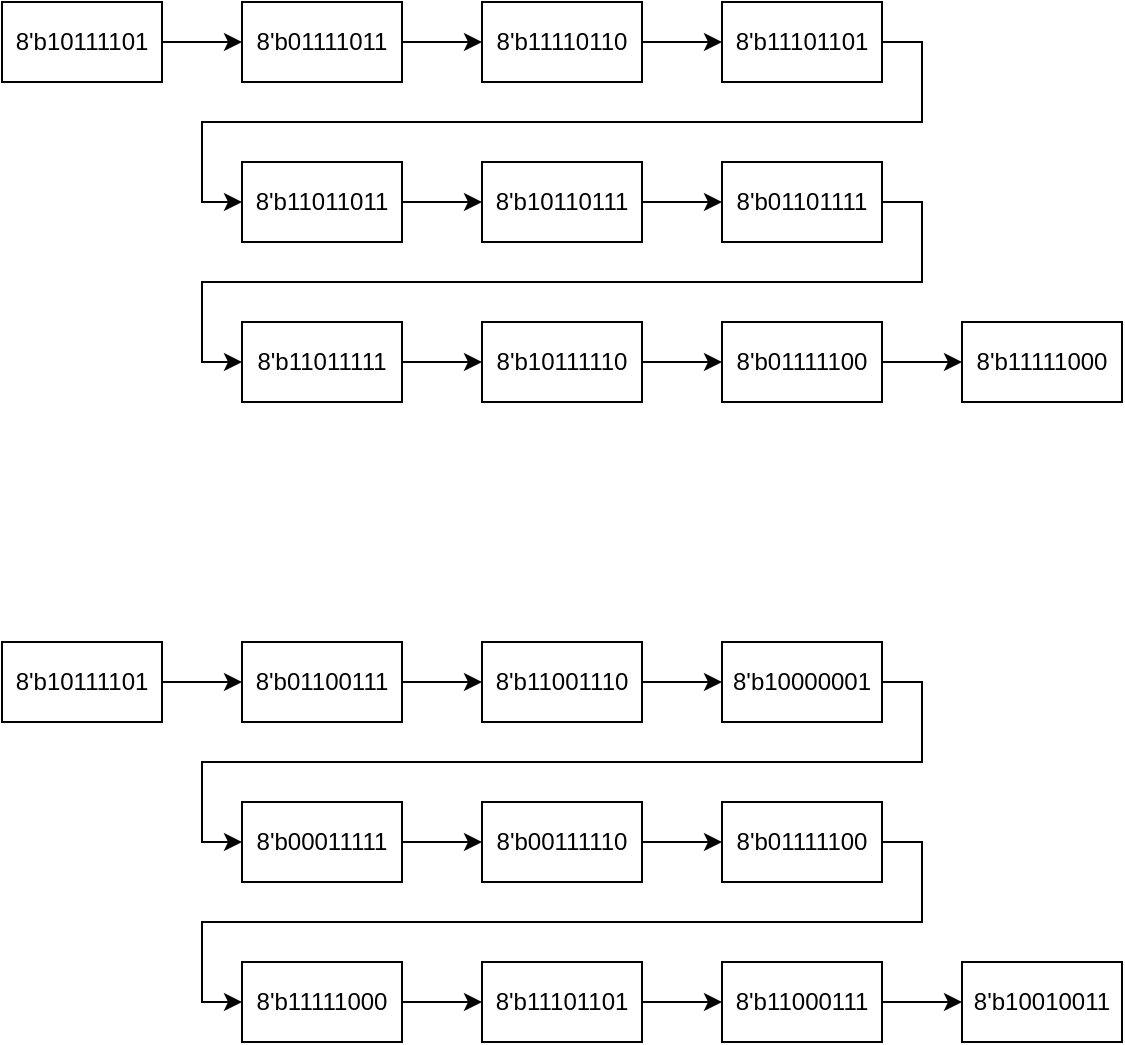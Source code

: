 <mxfile version="22.0.2" type="device">
  <diagram name="第 1 页" id="RsxyCIkl2uWJZuNAWidB">
    <mxGraphModel dx="574" dy="382" grid="1" gridSize="10" guides="1" tooltips="1" connect="1" arrows="1" fold="1" page="1" pageScale="1" pageWidth="827" pageHeight="1169" math="0" shadow="0">
      <root>
        <mxCell id="0" />
        <mxCell id="1" parent="0" />
        <mxCell id="ReLikDuayjt6x2ZmxRIV-32" value="" style="group" parent="1" vertex="1" connectable="0">
          <mxGeometry x="160" y="200" width="560" height="200" as="geometry" />
        </mxCell>
        <mxCell id="ReLikDuayjt6x2ZmxRIV-1" value="8&#39;b10111101" style="rounded=0;whiteSpace=wrap;html=1;" parent="ReLikDuayjt6x2ZmxRIV-32" vertex="1">
          <mxGeometry width="80" height="40" as="geometry" />
        </mxCell>
        <mxCell id="ReLikDuayjt6x2ZmxRIV-2" value="8&#39;b01111011" style="rounded=0;whiteSpace=wrap;html=1;" parent="ReLikDuayjt6x2ZmxRIV-32" vertex="1">
          <mxGeometry x="120" width="80" height="40" as="geometry" />
        </mxCell>
        <mxCell id="ReLikDuayjt6x2ZmxRIV-22" style="edgeStyle=orthogonalEdgeStyle;rounded=0;orthogonalLoop=1;jettySize=auto;html=1;exitX=1;exitY=0.5;exitDx=0;exitDy=0;entryX=0;entryY=0.5;entryDx=0;entryDy=0;" parent="ReLikDuayjt6x2ZmxRIV-32" source="ReLikDuayjt6x2ZmxRIV-1" target="ReLikDuayjt6x2ZmxRIV-2" edge="1">
          <mxGeometry relative="1" as="geometry" />
        </mxCell>
        <mxCell id="ReLikDuayjt6x2ZmxRIV-3" value="8&#39;b11110110" style="rounded=0;whiteSpace=wrap;html=1;" parent="ReLikDuayjt6x2ZmxRIV-32" vertex="1">
          <mxGeometry x="240" width="80" height="40" as="geometry" />
        </mxCell>
        <mxCell id="ReLikDuayjt6x2ZmxRIV-23" style="edgeStyle=orthogonalEdgeStyle;rounded=0;orthogonalLoop=1;jettySize=auto;html=1;exitX=1;exitY=0.5;exitDx=0;exitDy=0;" parent="ReLikDuayjt6x2ZmxRIV-32" source="ReLikDuayjt6x2ZmxRIV-2" target="ReLikDuayjt6x2ZmxRIV-3" edge="1">
          <mxGeometry relative="1" as="geometry" />
        </mxCell>
        <mxCell id="ReLikDuayjt6x2ZmxRIV-4" value="8&#39;b11101101" style="rounded=0;whiteSpace=wrap;html=1;" parent="ReLikDuayjt6x2ZmxRIV-32" vertex="1">
          <mxGeometry x="360" width="80" height="40" as="geometry" />
        </mxCell>
        <mxCell id="ReLikDuayjt6x2ZmxRIV-24" style="edgeStyle=orthogonalEdgeStyle;rounded=0;orthogonalLoop=1;jettySize=auto;html=1;exitX=1;exitY=0.5;exitDx=0;exitDy=0;entryX=0;entryY=0.5;entryDx=0;entryDy=0;" parent="ReLikDuayjt6x2ZmxRIV-32" source="ReLikDuayjt6x2ZmxRIV-3" target="ReLikDuayjt6x2ZmxRIV-4" edge="1">
          <mxGeometry relative="1" as="geometry" />
        </mxCell>
        <mxCell id="ReLikDuayjt6x2ZmxRIV-5" value="8&#39;b11011011" style="rounded=0;whiteSpace=wrap;html=1;" parent="ReLikDuayjt6x2ZmxRIV-32" vertex="1">
          <mxGeometry x="120" y="80" width="80" height="40" as="geometry" />
        </mxCell>
        <mxCell id="ReLikDuayjt6x2ZmxRIV-25" style="edgeStyle=orthogonalEdgeStyle;rounded=0;orthogonalLoop=1;jettySize=auto;html=1;exitX=1;exitY=0.5;exitDx=0;exitDy=0;entryX=0;entryY=0.5;entryDx=0;entryDy=0;" parent="ReLikDuayjt6x2ZmxRIV-32" source="ReLikDuayjt6x2ZmxRIV-4" target="ReLikDuayjt6x2ZmxRIV-5" edge="1">
          <mxGeometry relative="1" as="geometry" />
        </mxCell>
        <mxCell id="ReLikDuayjt6x2ZmxRIV-6" value="8&#39;b10110111" style="rounded=0;whiteSpace=wrap;html=1;" parent="ReLikDuayjt6x2ZmxRIV-32" vertex="1">
          <mxGeometry x="240" y="80" width="80" height="40" as="geometry" />
        </mxCell>
        <mxCell id="ReLikDuayjt6x2ZmxRIV-26" style="edgeStyle=orthogonalEdgeStyle;rounded=0;orthogonalLoop=1;jettySize=auto;html=1;exitX=1;exitY=0.5;exitDx=0;exitDy=0;" parent="ReLikDuayjt6x2ZmxRIV-32" source="ReLikDuayjt6x2ZmxRIV-5" target="ReLikDuayjt6x2ZmxRIV-6" edge="1">
          <mxGeometry relative="1" as="geometry" />
        </mxCell>
        <mxCell id="ReLikDuayjt6x2ZmxRIV-7" value="8&#39;b01101111" style="rounded=0;whiteSpace=wrap;html=1;" parent="ReLikDuayjt6x2ZmxRIV-32" vertex="1">
          <mxGeometry x="360" y="80" width="80" height="40" as="geometry" />
        </mxCell>
        <mxCell id="ReLikDuayjt6x2ZmxRIV-27" style="edgeStyle=orthogonalEdgeStyle;rounded=0;orthogonalLoop=1;jettySize=auto;html=1;exitX=1;exitY=0.5;exitDx=0;exitDy=0;" parent="ReLikDuayjt6x2ZmxRIV-32" source="ReLikDuayjt6x2ZmxRIV-6" target="ReLikDuayjt6x2ZmxRIV-7" edge="1">
          <mxGeometry relative="1" as="geometry" />
        </mxCell>
        <mxCell id="ReLikDuayjt6x2ZmxRIV-8" value="8&#39;b11011111" style="rounded=0;whiteSpace=wrap;html=1;" parent="ReLikDuayjt6x2ZmxRIV-32" vertex="1">
          <mxGeometry x="120" y="160" width="80" height="40" as="geometry" />
        </mxCell>
        <mxCell id="ReLikDuayjt6x2ZmxRIV-28" style="edgeStyle=orthogonalEdgeStyle;rounded=0;orthogonalLoop=1;jettySize=auto;html=1;exitX=1;exitY=0.5;exitDx=0;exitDy=0;entryX=0;entryY=0.5;entryDx=0;entryDy=0;" parent="ReLikDuayjt6x2ZmxRIV-32" source="ReLikDuayjt6x2ZmxRIV-7" target="ReLikDuayjt6x2ZmxRIV-8" edge="1">
          <mxGeometry relative="1" as="geometry" />
        </mxCell>
        <mxCell id="ReLikDuayjt6x2ZmxRIV-9" value="8&#39;b10111110" style="rounded=0;whiteSpace=wrap;html=1;" parent="ReLikDuayjt6x2ZmxRIV-32" vertex="1">
          <mxGeometry x="240" y="160" width="80" height="40" as="geometry" />
        </mxCell>
        <mxCell id="ReLikDuayjt6x2ZmxRIV-29" style="edgeStyle=orthogonalEdgeStyle;rounded=0;orthogonalLoop=1;jettySize=auto;html=1;exitX=1;exitY=0.5;exitDx=0;exitDy=0;" parent="ReLikDuayjt6x2ZmxRIV-32" source="ReLikDuayjt6x2ZmxRIV-8" target="ReLikDuayjt6x2ZmxRIV-9" edge="1">
          <mxGeometry relative="1" as="geometry" />
        </mxCell>
        <mxCell id="ReLikDuayjt6x2ZmxRIV-10" value="8&#39;b01111100" style="rounded=0;whiteSpace=wrap;html=1;" parent="ReLikDuayjt6x2ZmxRIV-32" vertex="1">
          <mxGeometry x="360" y="160" width="80" height="40" as="geometry" />
        </mxCell>
        <mxCell id="ReLikDuayjt6x2ZmxRIV-30" style="edgeStyle=orthogonalEdgeStyle;rounded=0;orthogonalLoop=1;jettySize=auto;html=1;exitX=1;exitY=0.5;exitDx=0;exitDy=0;" parent="ReLikDuayjt6x2ZmxRIV-32" source="ReLikDuayjt6x2ZmxRIV-9" target="ReLikDuayjt6x2ZmxRIV-10" edge="1">
          <mxGeometry relative="1" as="geometry" />
        </mxCell>
        <mxCell id="ReLikDuayjt6x2ZmxRIV-20" value="8&#39;b11111000" style="rounded=0;whiteSpace=wrap;html=1;" parent="ReLikDuayjt6x2ZmxRIV-32" vertex="1">
          <mxGeometry x="480" y="160" width="80" height="40" as="geometry" />
        </mxCell>
        <mxCell id="ReLikDuayjt6x2ZmxRIV-31" style="edgeStyle=orthogonalEdgeStyle;rounded=0;orthogonalLoop=1;jettySize=auto;html=1;exitX=1;exitY=0.5;exitDx=0;exitDy=0;" parent="ReLikDuayjt6x2ZmxRIV-32" source="ReLikDuayjt6x2ZmxRIV-10" target="ReLikDuayjt6x2ZmxRIV-20" edge="1">
          <mxGeometry relative="1" as="geometry" />
        </mxCell>
        <mxCell id="ReLikDuayjt6x2ZmxRIV-33" value="" style="group" parent="1" vertex="1" connectable="0">
          <mxGeometry x="160" y="520" width="560" height="200" as="geometry" />
        </mxCell>
        <mxCell id="ReLikDuayjt6x2ZmxRIV-34" value="8&#39;b10111101" style="rounded=0;whiteSpace=wrap;html=1;" parent="ReLikDuayjt6x2ZmxRIV-33" vertex="1">
          <mxGeometry width="80" height="40" as="geometry" />
        </mxCell>
        <mxCell id="ReLikDuayjt6x2ZmxRIV-35" value="8&#39;b01100111" style="rounded=0;whiteSpace=wrap;html=1;" parent="ReLikDuayjt6x2ZmxRIV-33" vertex="1">
          <mxGeometry x="120" width="80" height="40" as="geometry" />
        </mxCell>
        <mxCell id="ReLikDuayjt6x2ZmxRIV-36" style="edgeStyle=orthogonalEdgeStyle;rounded=0;orthogonalLoop=1;jettySize=auto;html=1;exitX=1;exitY=0.5;exitDx=0;exitDy=0;entryX=0;entryY=0.5;entryDx=0;entryDy=0;" parent="ReLikDuayjt6x2ZmxRIV-33" source="ReLikDuayjt6x2ZmxRIV-34" target="ReLikDuayjt6x2ZmxRIV-35" edge="1">
          <mxGeometry relative="1" as="geometry" />
        </mxCell>
        <mxCell id="ReLikDuayjt6x2ZmxRIV-37" value="8&#39;b11001110" style="rounded=0;whiteSpace=wrap;html=1;" parent="ReLikDuayjt6x2ZmxRIV-33" vertex="1">
          <mxGeometry x="240" width="80" height="40" as="geometry" />
        </mxCell>
        <mxCell id="ReLikDuayjt6x2ZmxRIV-38" style="edgeStyle=orthogonalEdgeStyle;rounded=0;orthogonalLoop=1;jettySize=auto;html=1;exitX=1;exitY=0.5;exitDx=0;exitDy=0;" parent="ReLikDuayjt6x2ZmxRIV-33" source="ReLikDuayjt6x2ZmxRIV-35" target="ReLikDuayjt6x2ZmxRIV-37" edge="1">
          <mxGeometry relative="1" as="geometry" />
        </mxCell>
        <mxCell id="ReLikDuayjt6x2ZmxRIV-39" value="8&#39;b10000001" style="rounded=0;whiteSpace=wrap;html=1;" parent="ReLikDuayjt6x2ZmxRIV-33" vertex="1">
          <mxGeometry x="360" width="80" height="40" as="geometry" />
        </mxCell>
        <mxCell id="ReLikDuayjt6x2ZmxRIV-40" style="edgeStyle=orthogonalEdgeStyle;rounded=0;orthogonalLoop=1;jettySize=auto;html=1;exitX=1;exitY=0.5;exitDx=0;exitDy=0;entryX=0;entryY=0.5;entryDx=0;entryDy=0;" parent="ReLikDuayjt6x2ZmxRIV-33" source="ReLikDuayjt6x2ZmxRIV-37" target="ReLikDuayjt6x2ZmxRIV-39" edge="1">
          <mxGeometry relative="1" as="geometry" />
        </mxCell>
        <mxCell id="ReLikDuayjt6x2ZmxRIV-41" value="8&#39;b00011111" style="rounded=0;whiteSpace=wrap;html=1;" parent="ReLikDuayjt6x2ZmxRIV-33" vertex="1">
          <mxGeometry x="120" y="80" width="80" height="40" as="geometry" />
        </mxCell>
        <mxCell id="ReLikDuayjt6x2ZmxRIV-42" style="edgeStyle=orthogonalEdgeStyle;rounded=0;orthogonalLoop=1;jettySize=auto;html=1;exitX=1;exitY=0.5;exitDx=0;exitDy=0;entryX=0;entryY=0.5;entryDx=0;entryDy=0;" parent="ReLikDuayjt6x2ZmxRIV-33" source="ReLikDuayjt6x2ZmxRIV-39" target="ReLikDuayjt6x2ZmxRIV-41" edge="1">
          <mxGeometry relative="1" as="geometry" />
        </mxCell>
        <mxCell id="ReLikDuayjt6x2ZmxRIV-43" value="8&#39;b00111110" style="rounded=0;whiteSpace=wrap;html=1;" parent="ReLikDuayjt6x2ZmxRIV-33" vertex="1">
          <mxGeometry x="240" y="80" width="80" height="40" as="geometry" />
        </mxCell>
        <mxCell id="ReLikDuayjt6x2ZmxRIV-44" style="edgeStyle=orthogonalEdgeStyle;rounded=0;orthogonalLoop=1;jettySize=auto;html=1;exitX=1;exitY=0.5;exitDx=0;exitDy=0;" parent="ReLikDuayjt6x2ZmxRIV-33" source="ReLikDuayjt6x2ZmxRIV-41" target="ReLikDuayjt6x2ZmxRIV-43" edge="1">
          <mxGeometry relative="1" as="geometry" />
        </mxCell>
        <mxCell id="ReLikDuayjt6x2ZmxRIV-45" value="8&#39;b01111100" style="rounded=0;whiteSpace=wrap;html=1;" parent="ReLikDuayjt6x2ZmxRIV-33" vertex="1">
          <mxGeometry x="360" y="80" width="80" height="40" as="geometry" />
        </mxCell>
        <mxCell id="ReLikDuayjt6x2ZmxRIV-46" style="edgeStyle=orthogonalEdgeStyle;rounded=0;orthogonalLoop=1;jettySize=auto;html=1;exitX=1;exitY=0.5;exitDx=0;exitDy=0;" parent="ReLikDuayjt6x2ZmxRIV-33" source="ReLikDuayjt6x2ZmxRIV-43" target="ReLikDuayjt6x2ZmxRIV-45" edge="1">
          <mxGeometry relative="1" as="geometry" />
        </mxCell>
        <mxCell id="ReLikDuayjt6x2ZmxRIV-47" value="8&#39;b11111000" style="rounded=0;whiteSpace=wrap;html=1;" parent="ReLikDuayjt6x2ZmxRIV-33" vertex="1">
          <mxGeometry x="120" y="160" width="80" height="40" as="geometry" />
        </mxCell>
        <mxCell id="ReLikDuayjt6x2ZmxRIV-48" style="edgeStyle=orthogonalEdgeStyle;rounded=0;orthogonalLoop=1;jettySize=auto;html=1;exitX=1;exitY=0.5;exitDx=0;exitDy=0;entryX=0;entryY=0.5;entryDx=0;entryDy=0;" parent="ReLikDuayjt6x2ZmxRIV-33" source="ReLikDuayjt6x2ZmxRIV-45" target="ReLikDuayjt6x2ZmxRIV-47" edge="1">
          <mxGeometry relative="1" as="geometry" />
        </mxCell>
        <mxCell id="ReLikDuayjt6x2ZmxRIV-49" value="8&#39;b11101101" style="rounded=0;whiteSpace=wrap;html=1;" parent="ReLikDuayjt6x2ZmxRIV-33" vertex="1">
          <mxGeometry x="240" y="160" width="80" height="40" as="geometry" />
        </mxCell>
        <mxCell id="ReLikDuayjt6x2ZmxRIV-50" style="edgeStyle=orthogonalEdgeStyle;rounded=0;orthogonalLoop=1;jettySize=auto;html=1;exitX=1;exitY=0.5;exitDx=0;exitDy=0;" parent="ReLikDuayjt6x2ZmxRIV-33" source="ReLikDuayjt6x2ZmxRIV-47" target="ReLikDuayjt6x2ZmxRIV-49" edge="1">
          <mxGeometry relative="1" as="geometry" />
        </mxCell>
        <mxCell id="ReLikDuayjt6x2ZmxRIV-51" value="8&#39;b11000111" style="rounded=0;whiteSpace=wrap;html=1;" parent="ReLikDuayjt6x2ZmxRIV-33" vertex="1">
          <mxGeometry x="360" y="160" width="80" height="40" as="geometry" />
        </mxCell>
        <mxCell id="ReLikDuayjt6x2ZmxRIV-52" style="edgeStyle=orthogonalEdgeStyle;rounded=0;orthogonalLoop=1;jettySize=auto;html=1;exitX=1;exitY=0.5;exitDx=0;exitDy=0;" parent="ReLikDuayjt6x2ZmxRIV-33" source="ReLikDuayjt6x2ZmxRIV-49" target="ReLikDuayjt6x2ZmxRIV-51" edge="1">
          <mxGeometry relative="1" as="geometry" />
        </mxCell>
        <mxCell id="ReLikDuayjt6x2ZmxRIV-53" value="8&#39;b10010011" style="rounded=0;whiteSpace=wrap;html=1;" parent="ReLikDuayjt6x2ZmxRIV-33" vertex="1">
          <mxGeometry x="480" y="160" width="80" height="40" as="geometry" />
        </mxCell>
        <mxCell id="ReLikDuayjt6x2ZmxRIV-54" style="edgeStyle=orthogonalEdgeStyle;rounded=0;orthogonalLoop=1;jettySize=auto;html=1;exitX=1;exitY=0.5;exitDx=0;exitDy=0;" parent="ReLikDuayjt6x2ZmxRIV-33" source="ReLikDuayjt6x2ZmxRIV-51" target="ReLikDuayjt6x2ZmxRIV-53" edge="1">
          <mxGeometry relative="1" as="geometry" />
        </mxCell>
      </root>
    </mxGraphModel>
  </diagram>
</mxfile>
